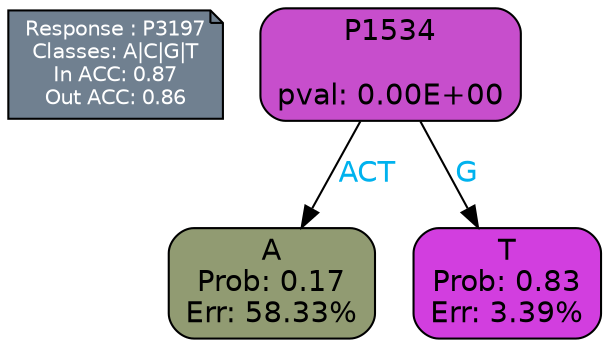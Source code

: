 digraph Tree {
node [shape=box, style="filled, rounded", color="black", fontname=helvetica] ;
graph [ranksep=equally, splines=polylines, bgcolor=transparent, dpi=600] ;
edge [fontname=helvetica] ;
LEGEND [label="Response : P3197
Classes: A|C|G|T
In ACC: 0.87
Out ACC: 0.86
",shape=note,align=left,style=filled,fillcolor="slategray",fontcolor="white",fontsize=10];1 [label="P1534

pval: 0.00E+00", fillcolor="#c74ecc"] ;
2 [label="A
Prob: 0.17
Err: 58.33%", fillcolor="#919b72"] ;
3 [label="T
Prob: 0.83
Err: 3.39%", fillcolor="#d23edf"] ;
1 -> 2 [label="ACT",fontcolor=deepskyblue2] ;
1 -> 3 [label="G",fontcolor=deepskyblue2] ;
{rank = same; 2;3;}{rank = same; LEGEND;1;}}